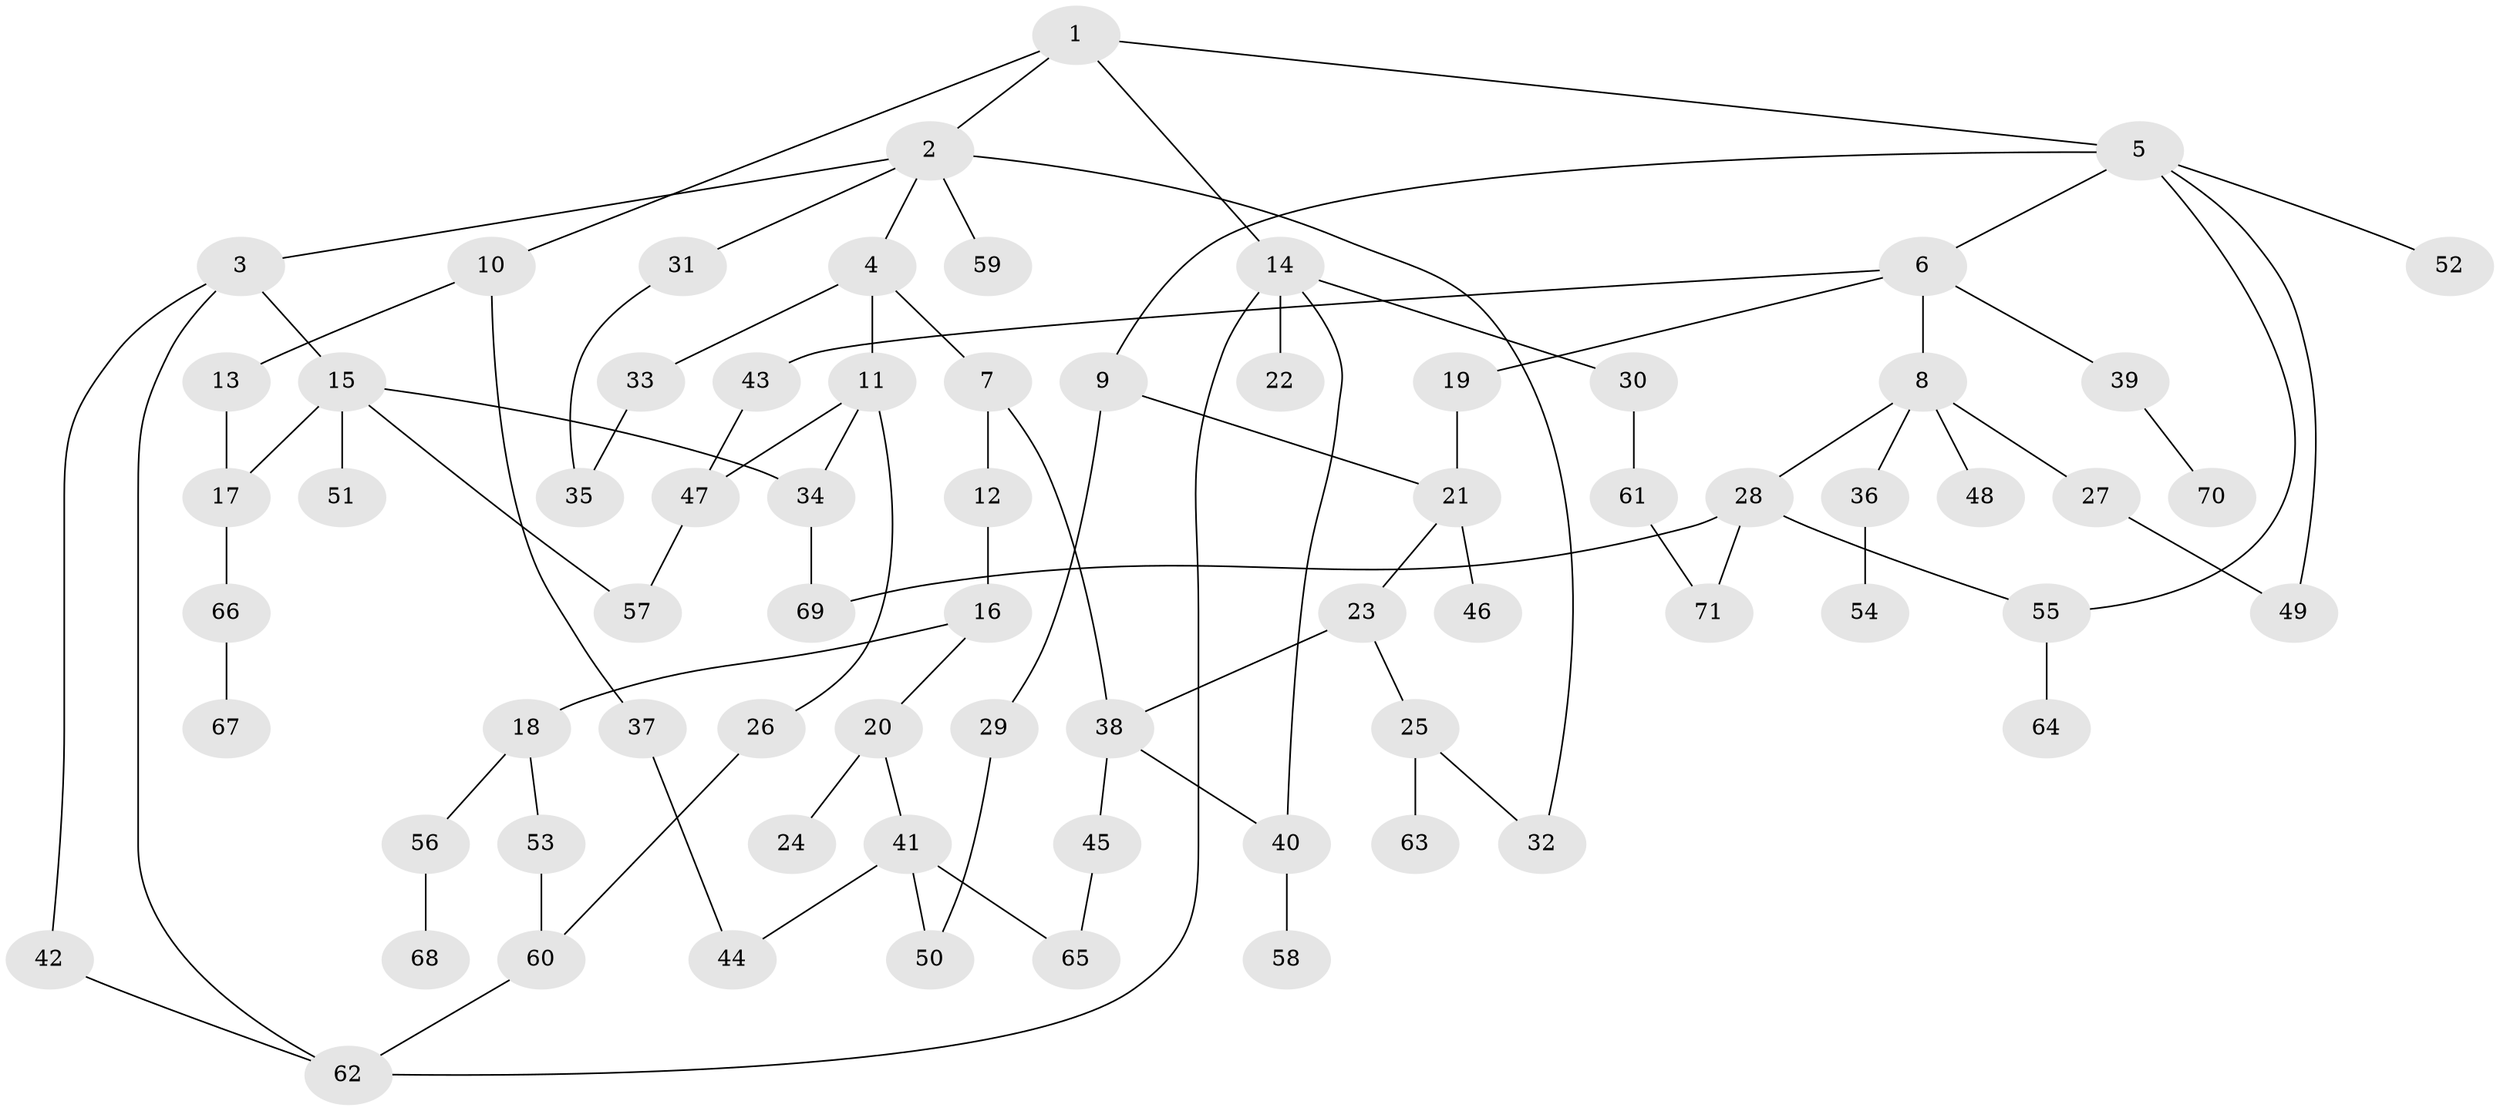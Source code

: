// coarse degree distribution, {13: 0.02857142857142857, 1: 0.34285714285714286, 2: 0.42857142857142855, 5: 0.11428571428571428, 4: 0.02857142857142857, 6: 0.02857142857142857, 3: 0.02857142857142857}
// Generated by graph-tools (version 1.1) at 2025/45/03/04/25 21:45:03]
// undirected, 71 vertices, 90 edges
graph export_dot {
graph [start="1"]
  node [color=gray90,style=filled];
  1;
  2;
  3;
  4;
  5;
  6;
  7;
  8;
  9;
  10;
  11;
  12;
  13;
  14;
  15;
  16;
  17;
  18;
  19;
  20;
  21;
  22;
  23;
  24;
  25;
  26;
  27;
  28;
  29;
  30;
  31;
  32;
  33;
  34;
  35;
  36;
  37;
  38;
  39;
  40;
  41;
  42;
  43;
  44;
  45;
  46;
  47;
  48;
  49;
  50;
  51;
  52;
  53;
  54;
  55;
  56;
  57;
  58;
  59;
  60;
  61;
  62;
  63;
  64;
  65;
  66;
  67;
  68;
  69;
  70;
  71;
  1 -- 2;
  1 -- 5;
  1 -- 10;
  1 -- 14;
  2 -- 3;
  2 -- 4;
  2 -- 31;
  2 -- 59;
  2 -- 32;
  3 -- 15;
  3 -- 42;
  3 -- 62;
  4 -- 7;
  4 -- 11;
  4 -- 33;
  5 -- 6;
  5 -- 9;
  5 -- 52;
  5 -- 55;
  5 -- 49;
  6 -- 8;
  6 -- 19;
  6 -- 39;
  6 -- 43;
  7 -- 12;
  7 -- 38;
  8 -- 27;
  8 -- 28;
  8 -- 36;
  8 -- 48;
  9 -- 29;
  9 -- 21;
  10 -- 13;
  10 -- 37;
  11 -- 26;
  11 -- 34;
  11 -- 47;
  12 -- 16;
  13 -- 17;
  14 -- 22;
  14 -- 30;
  14 -- 62;
  14 -- 40;
  15 -- 17;
  15 -- 51;
  15 -- 57;
  15 -- 34;
  16 -- 18;
  16 -- 20;
  17 -- 66;
  18 -- 53;
  18 -- 56;
  19 -- 21;
  20 -- 24;
  20 -- 41;
  21 -- 23;
  21 -- 46;
  23 -- 25;
  23 -- 38;
  25 -- 32;
  25 -- 63;
  26 -- 60;
  27 -- 49;
  28 -- 71;
  28 -- 69;
  28 -- 55;
  29 -- 50;
  30 -- 61;
  31 -- 35;
  33 -- 35;
  34 -- 69;
  36 -- 54;
  37 -- 44;
  38 -- 40;
  38 -- 45;
  39 -- 70;
  40 -- 58;
  41 -- 50;
  41 -- 65;
  41 -- 44;
  42 -- 62;
  43 -- 47;
  45 -- 65;
  47 -- 57;
  53 -- 60;
  55 -- 64;
  56 -- 68;
  60 -- 62;
  61 -- 71;
  66 -- 67;
}

